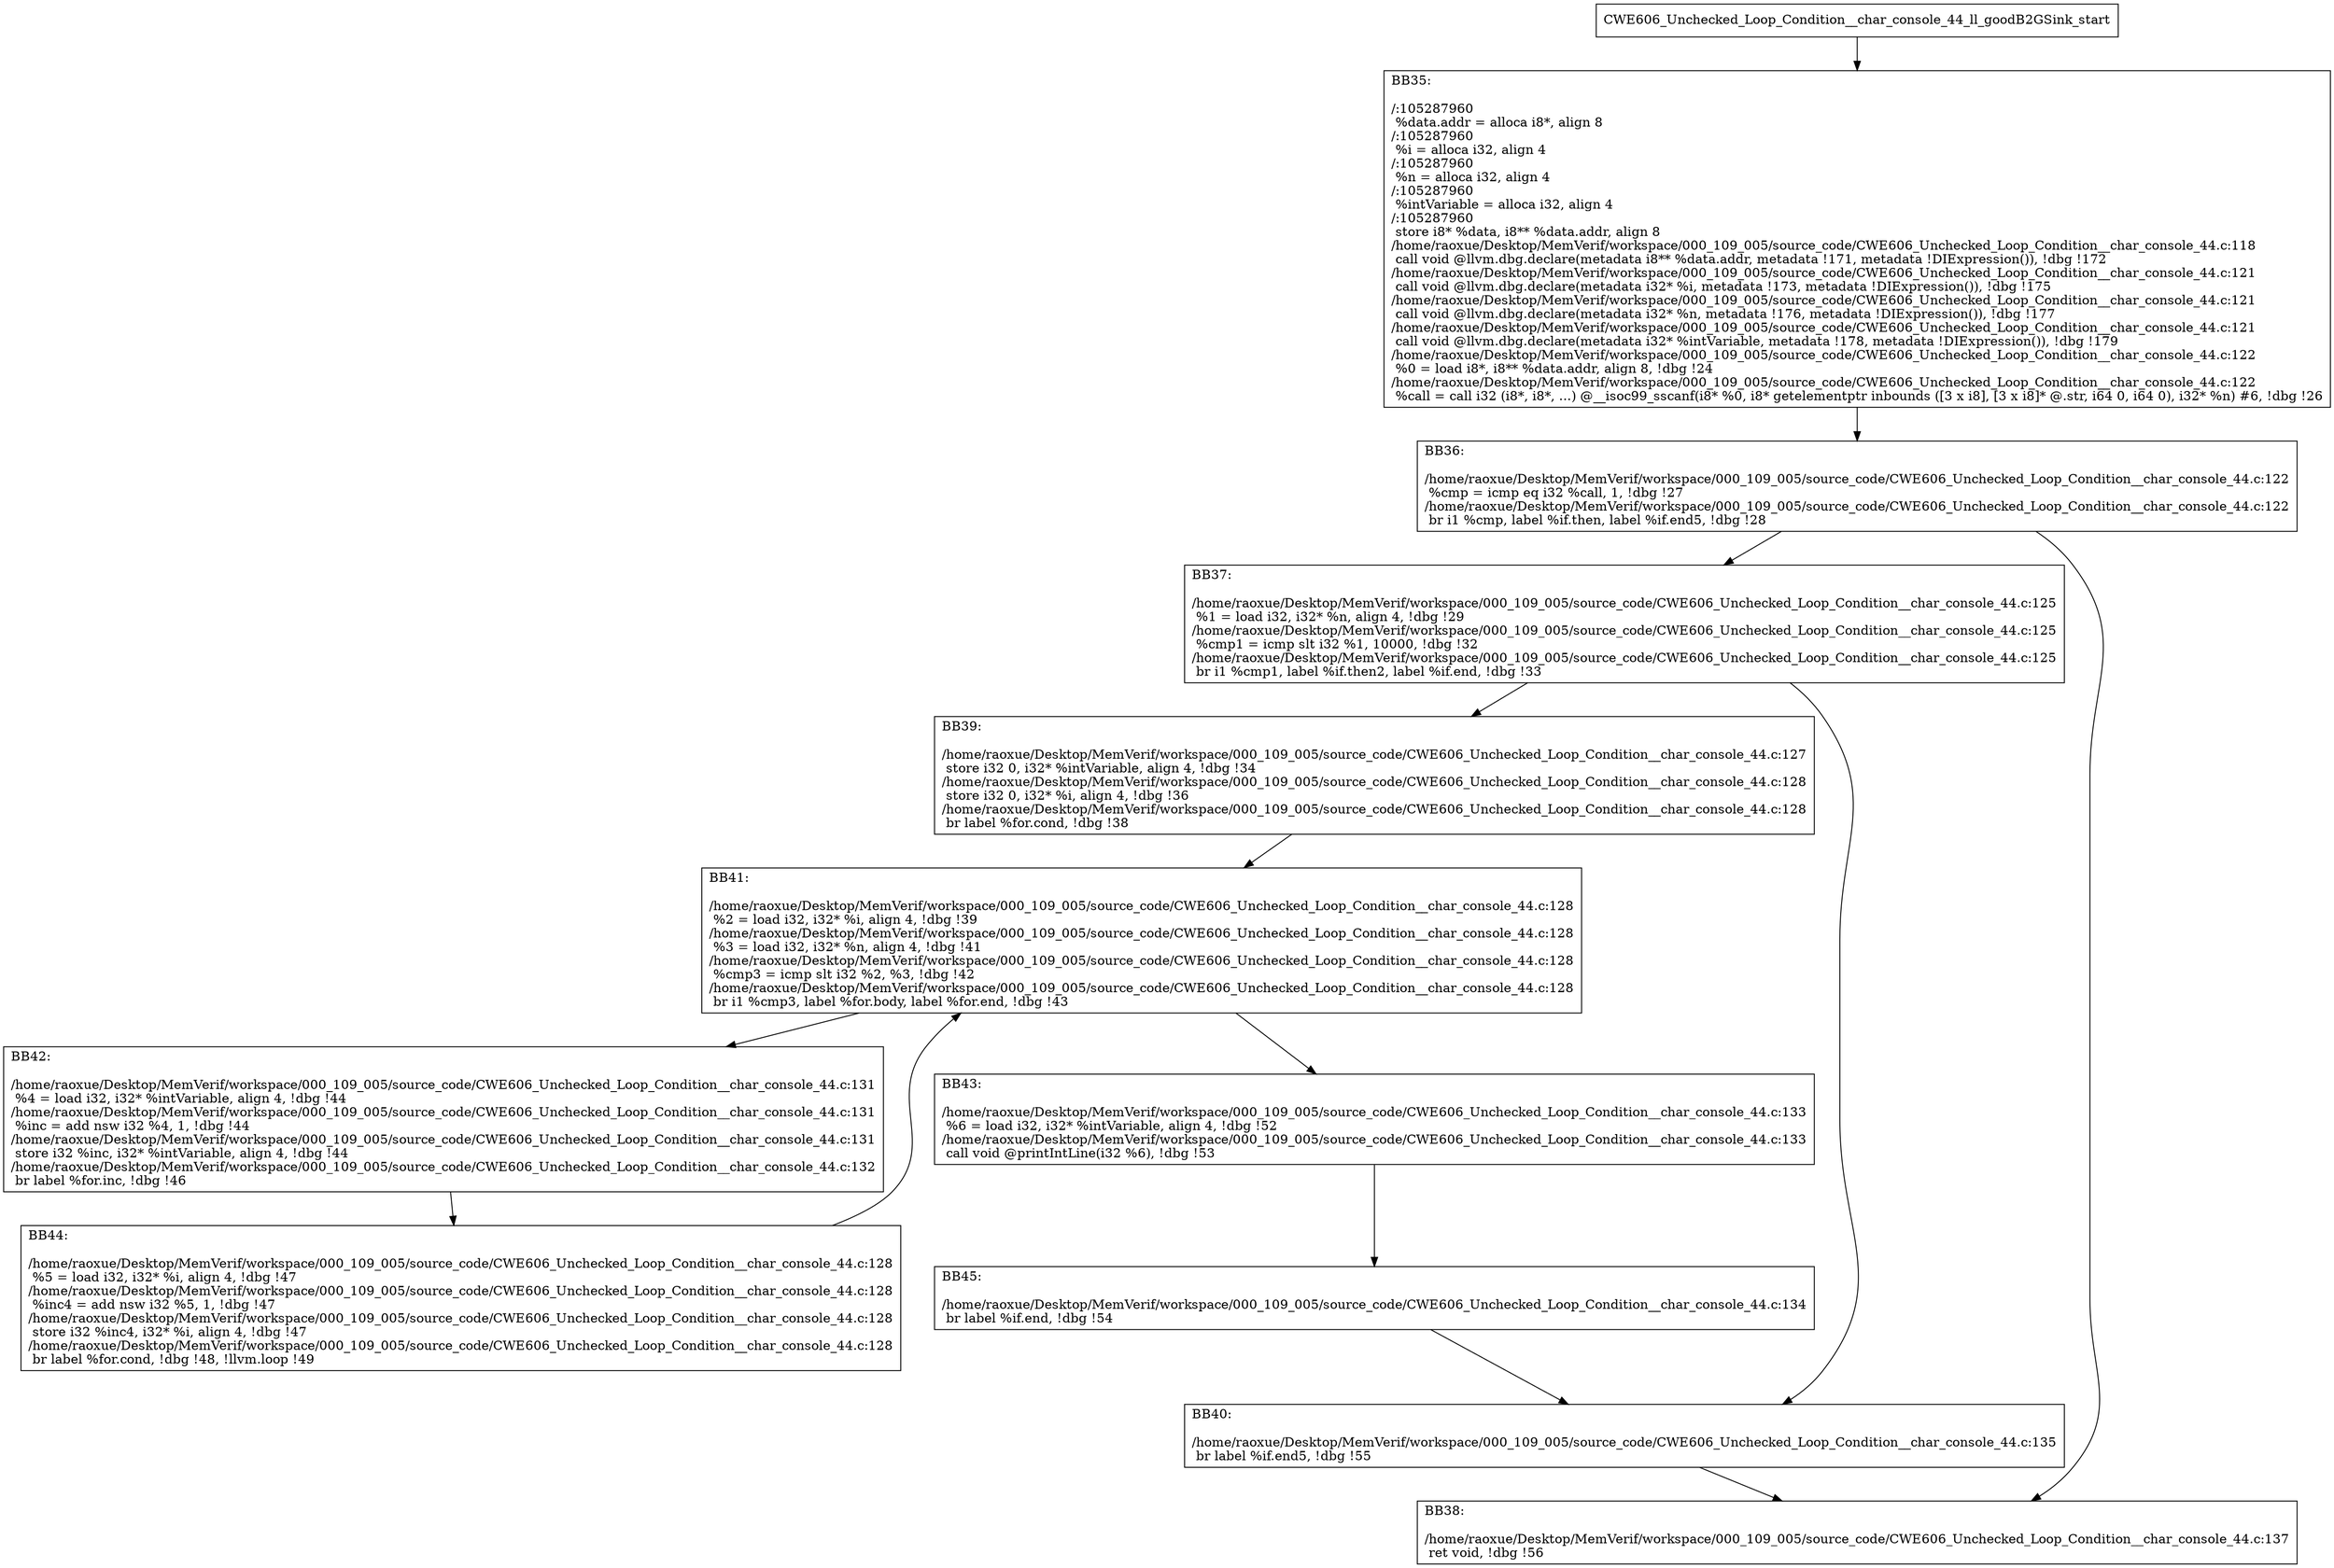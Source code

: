 digraph "CFG for'CWE606_Unchecked_Loop_Condition__char_console_44_ll_goodB2GSink' function" {
	BBCWE606_Unchecked_Loop_Condition__char_console_44_ll_goodB2GSink_start[shape=record,label="{CWE606_Unchecked_Loop_Condition__char_console_44_ll_goodB2GSink_start}"];
	BBCWE606_Unchecked_Loop_Condition__char_console_44_ll_goodB2GSink_start-> CWE606_Unchecked_Loop_Condition__char_console_44_ll_goodB2GSinkBB35;
	CWE606_Unchecked_Loop_Condition__char_console_44_ll_goodB2GSinkBB35 [shape=record, label="{BB35:\l\l/:105287960\l
  %data.addr = alloca i8*, align 8\l
/:105287960\l
  %i = alloca i32, align 4\l
/:105287960\l
  %n = alloca i32, align 4\l
/:105287960\l
  %intVariable = alloca i32, align 4\l
/:105287960\l
  store i8* %data, i8** %data.addr, align 8\l
/home/raoxue/Desktop/MemVerif/workspace/000_109_005/source_code/CWE606_Unchecked_Loop_Condition__char_console_44.c:118\l
  call void @llvm.dbg.declare(metadata i8** %data.addr, metadata !171, metadata !DIExpression()), !dbg !172\l
/home/raoxue/Desktop/MemVerif/workspace/000_109_005/source_code/CWE606_Unchecked_Loop_Condition__char_console_44.c:121\l
  call void @llvm.dbg.declare(metadata i32* %i, metadata !173, metadata !DIExpression()), !dbg !175\l
/home/raoxue/Desktop/MemVerif/workspace/000_109_005/source_code/CWE606_Unchecked_Loop_Condition__char_console_44.c:121\l
  call void @llvm.dbg.declare(metadata i32* %n, metadata !176, metadata !DIExpression()), !dbg !177\l
/home/raoxue/Desktop/MemVerif/workspace/000_109_005/source_code/CWE606_Unchecked_Loop_Condition__char_console_44.c:121\l
  call void @llvm.dbg.declare(metadata i32* %intVariable, metadata !178, metadata !DIExpression()), !dbg !179\l
/home/raoxue/Desktop/MemVerif/workspace/000_109_005/source_code/CWE606_Unchecked_Loop_Condition__char_console_44.c:122\l
  %0 = load i8*, i8** %data.addr, align 8, !dbg !24\l
/home/raoxue/Desktop/MemVerif/workspace/000_109_005/source_code/CWE606_Unchecked_Loop_Condition__char_console_44.c:122\l
  %call = call i32 (i8*, i8*, ...) @__isoc99_sscanf(i8* %0, i8* getelementptr inbounds ([3 x i8], [3 x i8]* @.str, i64 0, i64 0), i32* %n) #6, !dbg !26\l
}"];
	CWE606_Unchecked_Loop_Condition__char_console_44_ll_goodB2GSinkBB35-> CWE606_Unchecked_Loop_Condition__char_console_44_ll_goodB2GSinkBB36;
	CWE606_Unchecked_Loop_Condition__char_console_44_ll_goodB2GSinkBB36 [shape=record, label="{BB36:\l\l/home/raoxue/Desktop/MemVerif/workspace/000_109_005/source_code/CWE606_Unchecked_Loop_Condition__char_console_44.c:122\l
  %cmp = icmp eq i32 %call, 1, !dbg !27\l
/home/raoxue/Desktop/MemVerif/workspace/000_109_005/source_code/CWE606_Unchecked_Loop_Condition__char_console_44.c:122\l
  br i1 %cmp, label %if.then, label %if.end5, !dbg !28\l
}"];
	CWE606_Unchecked_Loop_Condition__char_console_44_ll_goodB2GSinkBB36-> CWE606_Unchecked_Loop_Condition__char_console_44_ll_goodB2GSinkBB37;
	CWE606_Unchecked_Loop_Condition__char_console_44_ll_goodB2GSinkBB36-> CWE606_Unchecked_Loop_Condition__char_console_44_ll_goodB2GSinkBB38;
	CWE606_Unchecked_Loop_Condition__char_console_44_ll_goodB2GSinkBB37 [shape=record, label="{BB37:\l\l/home/raoxue/Desktop/MemVerif/workspace/000_109_005/source_code/CWE606_Unchecked_Loop_Condition__char_console_44.c:125\l
  %1 = load i32, i32* %n, align 4, !dbg !29\l
/home/raoxue/Desktop/MemVerif/workspace/000_109_005/source_code/CWE606_Unchecked_Loop_Condition__char_console_44.c:125\l
  %cmp1 = icmp slt i32 %1, 10000, !dbg !32\l
/home/raoxue/Desktop/MemVerif/workspace/000_109_005/source_code/CWE606_Unchecked_Loop_Condition__char_console_44.c:125\l
  br i1 %cmp1, label %if.then2, label %if.end, !dbg !33\l
}"];
	CWE606_Unchecked_Loop_Condition__char_console_44_ll_goodB2GSinkBB37-> CWE606_Unchecked_Loop_Condition__char_console_44_ll_goodB2GSinkBB39;
	CWE606_Unchecked_Loop_Condition__char_console_44_ll_goodB2GSinkBB37-> CWE606_Unchecked_Loop_Condition__char_console_44_ll_goodB2GSinkBB40;
	CWE606_Unchecked_Loop_Condition__char_console_44_ll_goodB2GSinkBB39 [shape=record, label="{BB39:\l\l/home/raoxue/Desktop/MemVerif/workspace/000_109_005/source_code/CWE606_Unchecked_Loop_Condition__char_console_44.c:127\l
  store i32 0, i32* %intVariable, align 4, !dbg !34\l
/home/raoxue/Desktop/MemVerif/workspace/000_109_005/source_code/CWE606_Unchecked_Loop_Condition__char_console_44.c:128\l
  store i32 0, i32* %i, align 4, !dbg !36\l
/home/raoxue/Desktop/MemVerif/workspace/000_109_005/source_code/CWE606_Unchecked_Loop_Condition__char_console_44.c:128\l
  br label %for.cond, !dbg !38\l
}"];
	CWE606_Unchecked_Loop_Condition__char_console_44_ll_goodB2GSinkBB39-> CWE606_Unchecked_Loop_Condition__char_console_44_ll_goodB2GSinkBB41;
	CWE606_Unchecked_Loop_Condition__char_console_44_ll_goodB2GSinkBB41 [shape=record, label="{BB41:\l\l/home/raoxue/Desktop/MemVerif/workspace/000_109_005/source_code/CWE606_Unchecked_Loop_Condition__char_console_44.c:128\l
  %2 = load i32, i32* %i, align 4, !dbg !39\l
/home/raoxue/Desktop/MemVerif/workspace/000_109_005/source_code/CWE606_Unchecked_Loop_Condition__char_console_44.c:128\l
  %3 = load i32, i32* %n, align 4, !dbg !41\l
/home/raoxue/Desktop/MemVerif/workspace/000_109_005/source_code/CWE606_Unchecked_Loop_Condition__char_console_44.c:128\l
  %cmp3 = icmp slt i32 %2, %3, !dbg !42\l
/home/raoxue/Desktop/MemVerif/workspace/000_109_005/source_code/CWE606_Unchecked_Loop_Condition__char_console_44.c:128\l
  br i1 %cmp3, label %for.body, label %for.end, !dbg !43\l
}"];
	CWE606_Unchecked_Loop_Condition__char_console_44_ll_goodB2GSinkBB41-> CWE606_Unchecked_Loop_Condition__char_console_44_ll_goodB2GSinkBB42;
	CWE606_Unchecked_Loop_Condition__char_console_44_ll_goodB2GSinkBB41-> CWE606_Unchecked_Loop_Condition__char_console_44_ll_goodB2GSinkBB43;
	CWE606_Unchecked_Loop_Condition__char_console_44_ll_goodB2GSinkBB42 [shape=record, label="{BB42:\l\l/home/raoxue/Desktop/MemVerif/workspace/000_109_005/source_code/CWE606_Unchecked_Loop_Condition__char_console_44.c:131\l
  %4 = load i32, i32* %intVariable, align 4, !dbg !44\l
/home/raoxue/Desktop/MemVerif/workspace/000_109_005/source_code/CWE606_Unchecked_Loop_Condition__char_console_44.c:131\l
  %inc = add nsw i32 %4, 1, !dbg !44\l
/home/raoxue/Desktop/MemVerif/workspace/000_109_005/source_code/CWE606_Unchecked_Loop_Condition__char_console_44.c:131\l
  store i32 %inc, i32* %intVariable, align 4, !dbg !44\l
/home/raoxue/Desktop/MemVerif/workspace/000_109_005/source_code/CWE606_Unchecked_Loop_Condition__char_console_44.c:132\l
  br label %for.inc, !dbg !46\l
}"];
	CWE606_Unchecked_Loop_Condition__char_console_44_ll_goodB2GSinkBB42-> CWE606_Unchecked_Loop_Condition__char_console_44_ll_goodB2GSinkBB44;
	CWE606_Unchecked_Loop_Condition__char_console_44_ll_goodB2GSinkBB44 [shape=record, label="{BB44:\l\l/home/raoxue/Desktop/MemVerif/workspace/000_109_005/source_code/CWE606_Unchecked_Loop_Condition__char_console_44.c:128\l
  %5 = load i32, i32* %i, align 4, !dbg !47\l
/home/raoxue/Desktop/MemVerif/workspace/000_109_005/source_code/CWE606_Unchecked_Loop_Condition__char_console_44.c:128\l
  %inc4 = add nsw i32 %5, 1, !dbg !47\l
/home/raoxue/Desktop/MemVerif/workspace/000_109_005/source_code/CWE606_Unchecked_Loop_Condition__char_console_44.c:128\l
  store i32 %inc4, i32* %i, align 4, !dbg !47\l
/home/raoxue/Desktop/MemVerif/workspace/000_109_005/source_code/CWE606_Unchecked_Loop_Condition__char_console_44.c:128\l
  br label %for.cond, !dbg !48, !llvm.loop !49\l
}"];
	CWE606_Unchecked_Loop_Condition__char_console_44_ll_goodB2GSinkBB44-> CWE606_Unchecked_Loop_Condition__char_console_44_ll_goodB2GSinkBB41;
	CWE606_Unchecked_Loop_Condition__char_console_44_ll_goodB2GSinkBB43 [shape=record, label="{BB43:\l\l/home/raoxue/Desktop/MemVerif/workspace/000_109_005/source_code/CWE606_Unchecked_Loop_Condition__char_console_44.c:133\l
  %6 = load i32, i32* %intVariable, align 4, !dbg !52\l
/home/raoxue/Desktop/MemVerif/workspace/000_109_005/source_code/CWE606_Unchecked_Loop_Condition__char_console_44.c:133\l
  call void @printIntLine(i32 %6), !dbg !53\l
}"];
	CWE606_Unchecked_Loop_Condition__char_console_44_ll_goodB2GSinkBB43-> CWE606_Unchecked_Loop_Condition__char_console_44_ll_goodB2GSinkBB45;
	CWE606_Unchecked_Loop_Condition__char_console_44_ll_goodB2GSinkBB45 [shape=record, label="{BB45:\l\l/home/raoxue/Desktop/MemVerif/workspace/000_109_005/source_code/CWE606_Unchecked_Loop_Condition__char_console_44.c:134\l
  br label %if.end, !dbg !54\l
}"];
	CWE606_Unchecked_Loop_Condition__char_console_44_ll_goodB2GSinkBB45-> CWE606_Unchecked_Loop_Condition__char_console_44_ll_goodB2GSinkBB40;
	CWE606_Unchecked_Loop_Condition__char_console_44_ll_goodB2GSinkBB40 [shape=record, label="{BB40:\l\l/home/raoxue/Desktop/MemVerif/workspace/000_109_005/source_code/CWE606_Unchecked_Loop_Condition__char_console_44.c:135\l
  br label %if.end5, !dbg !55\l
}"];
	CWE606_Unchecked_Loop_Condition__char_console_44_ll_goodB2GSinkBB40-> CWE606_Unchecked_Loop_Condition__char_console_44_ll_goodB2GSinkBB38;
	CWE606_Unchecked_Loop_Condition__char_console_44_ll_goodB2GSinkBB38 [shape=record, label="{BB38:\l\l/home/raoxue/Desktop/MemVerif/workspace/000_109_005/source_code/CWE606_Unchecked_Loop_Condition__char_console_44.c:137\l
  ret void, !dbg !56\l
}"];
}
